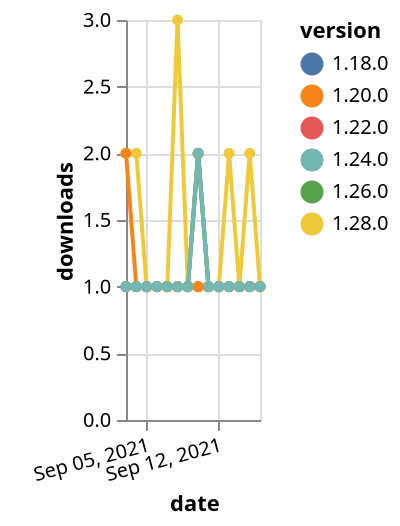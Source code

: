 {"$schema": "https://vega.github.io/schema/vega-lite/v5.json", "description": "A simple bar chart with embedded data.", "data": {"values": [{"date": "2021-09-03", "total": 219, "delta": 1, "version": "1.18.0"}, {"date": "2021-09-04", "total": 220, "delta": 1, "version": "1.18.0"}, {"date": "2021-09-05", "total": 221, "delta": 1, "version": "1.18.0"}, {"date": "2021-09-06", "total": 222, "delta": 1, "version": "1.18.0"}, {"date": "2021-09-07", "total": 223, "delta": 1, "version": "1.18.0"}, {"date": "2021-09-08", "total": 224, "delta": 1, "version": "1.18.0"}, {"date": "2021-09-09", "total": 225, "delta": 1, "version": "1.18.0"}, {"date": "2021-09-10", "total": 227, "delta": 2, "version": "1.18.0"}, {"date": "2021-09-11", "total": 228, "delta": 1, "version": "1.18.0"}, {"date": "2021-09-12", "total": 229, "delta": 1, "version": "1.18.0"}, {"date": "2021-09-13", "total": 230, "delta": 1, "version": "1.18.0"}, {"date": "2021-09-14", "total": 231, "delta": 1, "version": "1.18.0"}, {"date": "2021-09-15", "total": 232, "delta": 1, "version": "1.18.0"}, {"date": "2021-09-16", "total": 233, "delta": 1, "version": "1.18.0"}, {"date": "2021-09-03", "total": 171, "delta": 1, "version": "1.22.0"}, {"date": "2021-09-04", "total": 172, "delta": 1, "version": "1.22.0"}, {"date": "2021-09-05", "total": 173, "delta": 1, "version": "1.22.0"}, {"date": "2021-09-06", "total": 174, "delta": 1, "version": "1.22.0"}, {"date": "2021-09-07", "total": 175, "delta": 1, "version": "1.22.0"}, {"date": "2021-09-08", "total": 176, "delta": 1, "version": "1.22.0"}, {"date": "2021-09-09", "total": 177, "delta": 1, "version": "1.22.0"}, {"date": "2021-09-10", "total": 178, "delta": 1, "version": "1.22.0"}, {"date": "2021-09-11", "total": 179, "delta": 1, "version": "1.22.0"}, {"date": "2021-09-12", "total": 180, "delta": 1, "version": "1.22.0"}, {"date": "2021-09-13", "total": 181, "delta": 1, "version": "1.22.0"}, {"date": "2021-09-14", "total": 182, "delta": 1, "version": "1.22.0"}, {"date": "2021-09-15", "total": 183, "delta": 1, "version": "1.22.0"}, {"date": "2021-09-16", "total": 184, "delta": 1, "version": "1.22.0"}, {"date": "2021-09-03", "total": 116, "delta": 2, "version": "1.28.0"}, {"date": "2021-09-04", "total": 118, "delta": 2, "version": "1.28.0"}, {"date": "2021-09-05", "total": 119, "delta": 1, "version": "1.28.0"}, {"date": "2021-09-06", "total": 120, "delta": 1, "version": "1.28.0"}, {"date": "2021-09-07", "total": 121, "delta": 1, "version": "1.28.0"}, {"date": "2021-09-08", "total": 124, "delta": 3, "version": "1.28.0"}, {"date": "2021-09-09", "total": 125, "delta": 1, "version": "1.28.0"}, {"date": "2021-09-10", "total": 127, "delta": 2, "version": "1.28.0"}, {"date": "2021-09-11", "total": 128, "delta": 1, "version": "1.28.0"}, {"date": "2021-09-12", "total": 129, "delta": 1, "version": "1.28.0"}, {"date": "2021-09-13", "total": 131, "delta": 2, "version": "1.28.0"}, {"date": "2021-09-14", "total": 132, "delta": 1, "version": "1.28.0"}, {"date": "2021-09-15", "total": 134, "delta": 2, "version": "1.28.0"}, {"date": "2021-09-16", "total": 135, "delta": 1, "version": "1.28.0"}, {"date": "2021-09-03", "total": 171, "delta": 1, "version": "1.26.0"}, {"date": "2021-09-04", "total": 172, "delta": 1, "version": "1.26.0"}, {"date": "2021-09-05", "total": 173, "delta": 1, "version": "1.26.0"}, {"date": "2021-09-06", "total": 174, "delta": 1, "version": "1.26.0"}, {"date": "2021-09-07", "total": 175, "delta": 1, "version": "1.26.0"}, {"date": "2021-09-08", "total": 176, "delta": 1, "version": "1.26.0"}, {"date": "2021-09-09", "total": 177, "delta": 1, "version": "1.26.0"}, {"date": "2021-09-10", "total": 179, "delta": 2, "version": "1.26.0"}, {"date": "2021-09-11", "total": 180, "delta": 1, "version": "1.26.0"}, {"date": "2021-09-12", "total": 181, "delta": 1, "version": "1.26.0"}, {"date": "2021-09-13", "total": 182, "delta": 1, "version": "1.26.0"}, {"date": "2021-09-14", "total": 183, "delta": 1, "version": "1.26.0"}, {"date": "2021-09-15", "total": 184, "delta": 1, "version": "1.26.0"}, {"date": "2021-09-16", "total": 185, "delta": 1, "version": "1.26.0"}, {"date": "2021-09-03", "total": 173, "delta": 2, "version": "1.20.0"}, {"date": "2021-09-04", "total": 174, "delta": 1, "version": "1.20.0"}, {"date": "2021-09-05", "total": 175, "delta": 1, "version": "1.20.0"}, {"date": "2021-09-06", "total": 176, "delta": 1, "version": "1.20.0"}, {"date": "2021-09-07", "total": 177, "delta": 1, "version": "1.20.0"}, {"date": "2021-09-08", "total": 178, "delta": 1, "version": "1.20.0"}, {"date": "2021-09-09", "total": 179, "delta": 1, "version": "1.20.0"}, {"date": "2021-09-10", "total": 180, "delta": 1, "version": "1.20.0"}, {"date": "2021-09-11", "total": 181, "delta": 1, "version": "1.20.0"}, {"date": "2021-09-12", "total": 182, "delta": 1, "version": "1.20.0"}, {"date": "2021-09-13", "total": 183, "delta": 1, "version": "1.20.0"}, {"date": "2021-09-14", "total": 184, "delta": 1, "version": "1.20.0"}, {"date": "2021-09-15", "total": 185, "delta": 1, "version": "1.20.0"}, {"date": "2021-09-16", "total": 186, "delta": 1, "version": "1.20.0"}, {"date": "2021-09-03", "total": 141, "delta": 1, "version": "1.24.0"}, {"date": "2021-09-04", "total": 142, "delta": 1, "version": "1.24.0"}, {"date": "2021-09-05", "total": 143, "delta": 1, "version": "1.24.0"}, {"date": "2021-09-06", "total": 144, "delta": 1, "version": "1.24.0"}, {"date": "2021-09-07", "total": 145, "delta": 1, "version": "1.24.0"}, {"date": "2021-09-08", "total": 146, "delta": 1, "version": "1.24.0"}, {"date": "2021-09-09", "total": 147, "delta": 1, "version": "1.24.0"}, {"date": "2021-09-10", "total": 149, "delta": 2, "version": "1.24.0"}, {"date": "2021-09-11", "total": 150, "delta": 1, "version": "1.24.0"}, {"date": "2021-09-12", "total": 151, "delta": 1, "version": "1.24.0"}, {"date": "2021-09-13", "total": 152, "delta": 1, "version": "1.24.0"}, {"date": "2021-09-14", "total": 153, "delta": 1, "version": "1.24.0"}, {"date": "2021-09-15", "total": 154, "delta": 1, "version": "1.24.0"}, {"date": "2021-09-16", "total": 155, "delta": 1, "version": "1.24.0"}]}, "width": "container", "mark": {"type": "line", "point": {"filled": true}}, "encoding": {"x": {"field": "date", "type": "temporal", "timeUnit": "yearmonthdate", "title": "date", "axis": {"labelAngle": -15}}, "y": {"field": "delta", "type": "quantitative", "title": "downloads"}, "color": {"field": "version", "type": "nominal"}, "tooltip": {"field": "delta"}}}